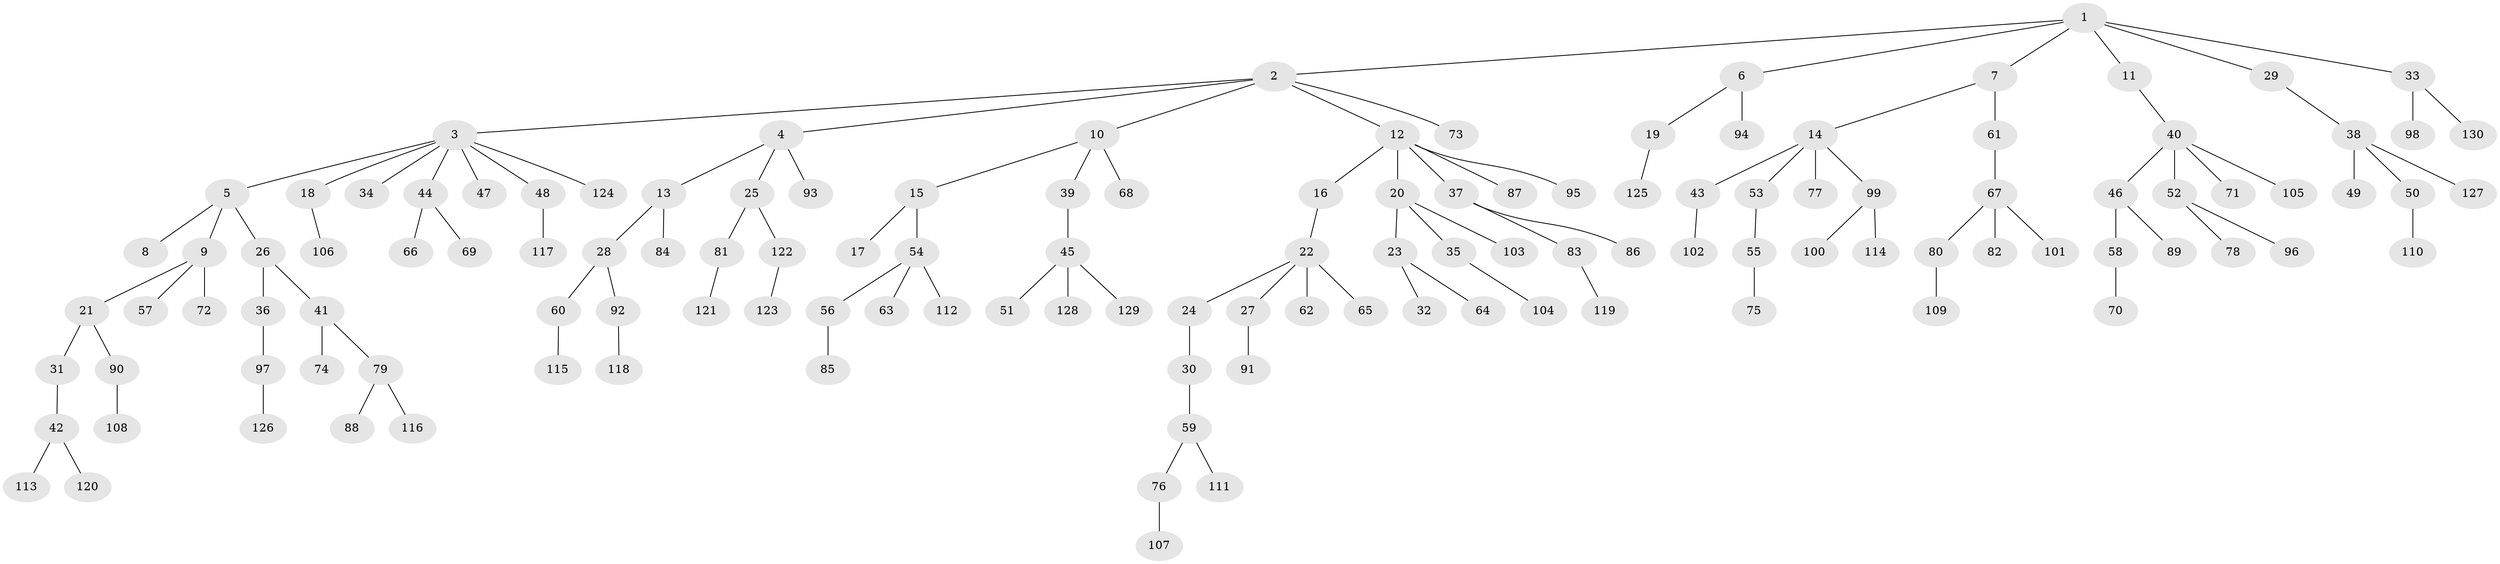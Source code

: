 // coarse degree distribution, {6: 0.02247191011235955, 5: 0.056179775280898875, 8: 0.011235955056179775, 3: 0.0898876404494382, 2: 0.21348314606741572, 1: 0.5617977528089888, 7: 0.011235955056179775, 4: 0.033707865168539325}
// Generated by graph-tools (version 1.1) at 2025/52/02/27/25 19:52:11]
// undirected, 130 vertices, 129 edges
graph export_dot {
graph [start="1"]
  node [color=gray90,style=filled];
  1;
  2;
  3;
  4;
  5;
  6;
  7;
  8;
  9;
  10;
  11;
  12;
  13;
  14;
  15;
  16;
  17;
  18;
  19;
  20;
  21;
  22;
  23;
  24;
  25;
  26;
  27;
  28;
  29;
  30;
  31;
  32;
  33;
  34;
  35;
  36;
  37;
  38;
  39;
  40;
  41;
  42;
  43;
  44;
  45;
  46;
  47;
  48;
  49;
  50;
  51;
  52;
  53;
  54;
  55;
  56;
  57;
  58;
  59;
  60;
  61;
  62;
  63;
  64;
  65;
  66;
  67;
  68;
  69;
  70;
  71;
  72;
  73;
  74;
  75;
  76;
  77;
  78;
  79;
  80;
  81;
  82;
  83;
  84;
  85;
  86;
  87;
  88;
  89;
  90;
  91;
  92;
  93;
  94;
  95;
  96;
  97;
  98;
  99;
  100;
  101;
  102;
  103;
  104;
  105;
  106;
  107;
  108;
  109;
  110;
  111;
  112;
  113;
  114;
  115;
  116;
  117;
  118;
  119;
  120;
  121;
  122;
  123;
  124;
  125;
  126;
  127;
  128;
  129;
  130;
  1 -- 2;
  1 -- 6;
  1 -- 7;
  1 -- 11;
  1 -- 29;
  1 -- 33;
  2 -- 3;
  2 -- 4;
  2 -- 10;
  2 -- 12;
  2 -- 73;
  3 -- 5;
  3 -- 18;
  3 -- 34;
  3 -- 44;
  3 -- 47;
  3 -- 48;
  3 -- 124;
  4 -- 13;
  4 -- 25;
  4 -- 93;
  5 -- 8;
  5 -- 9;
  5 -- 26;
  6 -- 19;
  6 -- 94;
  7 -- 14;
  7 -- 61;
  9 -- 21;
  9 -- 57;
  9 -- 72;
  10 -- 15;
  10 -- 39;
  10 -- 68;
  11 -- 40;
  12 -- 16;
  12 -- 20;
  12 -- 37;
  12 -- 87;
  12 -- 95;
  13 -- 28;
  13 -- 84;
  14 -- 43;
  14 -- 53;
  14 -- 77;
  14 -- 99;
  15 -- 17;
  15 -- 54;
  16 -- 22;
  18 -- 106;
  19 -- 125;
  20 -- 23;
  20 -- 35;
  20 -- 103;
  21 -- 31;
  21 -- 90;
  22 -- 24;
  22 -- 27;
  22 -- 62;
  22 -- 65;
  23 -- 32;
  23 -- 64;
  24 -- 30;
  25 -- 81;
  25 -- 122;
  26 -- 36;
  26 -- 41;
  27 -- 91;
  28 -- 60;
  28 -- 92;
  29 -- 38;
  30 -- 59;
  31 -- 42;
  33 -- 98;
  33 -- 130;
  35 -- 104;
  36 -- 97;
  37 -- 83;
  37 -- 86;
  38 -- 49;
  38 -- 50;
  38 -- 127;
  39 -- 45;
  40 -- 46;
  40 -- 52;
  40 -- 71;
  40 -- 105;
  41 -- 74;
  41 -- 79;
  42 -- 113;
  42 -- 120;
  43 -- 102;
  44 -- 66;
  44 -- 69;
  45 -- 51;
  45 -- 128;
  45 -- 129;
  46 -- 58;
  46 -- 89;
  48 -- 117;
  50 -- 110;
  52 -- 78;
  52 -- 96;
  53 -- 55;
  54 -- 56;
  54 -- 63;
  54 -- 112;
  55 -- 75;
  56 -- 85;
  58 -- 70;
  59 -- 76;
  59 -- 111;
  60 -- 115;
  61 -- 67;
  67 -- 80;
  67 -- 82;
  67 -- 101;
  76 -- 107;
  79 -- 88;
  79 -- 116;
  80 -- 109;
  81 -- 121;
  83 -- 119;
  90 -- 108;
  92 -- 118;
  97 -- 126;
  99 -- 100;
  99 -- 114;
  122 -- 123;
}
